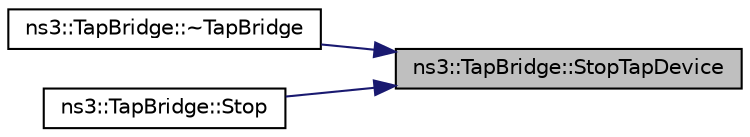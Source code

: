 digraph "ns3::TapBridge::StopTapDevice"
{
 // LATEX_PDF_SIZE
  edge [fontname="Helvetica",fontsize="10",labelfontname="Helvetica",labelfontsize="10"];
  node [fontname="Helvetica",fontsize="10",shape=record];
  rankdir="RL";
  Node1 [label="ns3::TapBridge::StopTapDevice",height=0.2,width=0.4,color="black", fillcolor="grey75", style="filled", fontcolor="black",tooltip="Tear down the device."];
  Node1 -> Node2 [dir="back",color="midnightblue",fontsize="10",style="solid",fontname="Helvetica"];
  Node2 [label="ns3::TapBridge::~TapBridge",height=0.2,width=0.4,color="black", fillcolor="white", style="filled",URL="$classns3_1_1_tap_bridge.html#aa6f741dae2dda424601c96073422e992",tooltip=" "];
  Node1 -> Node3 [dir="back",color="midnightblue",fontsize="10",style="solid",fontname="Helvetica"];
  Node3 [label="ns3::TapBridge::Stop",height=0.2,width=0.4,color="black", fillcolor="white", style="filled",URL="$classns3_1_1_tap_bridge.html#ab94057d00c75768838fe783eaff278e3",tooltip="Set a stop time for the device."];
}
